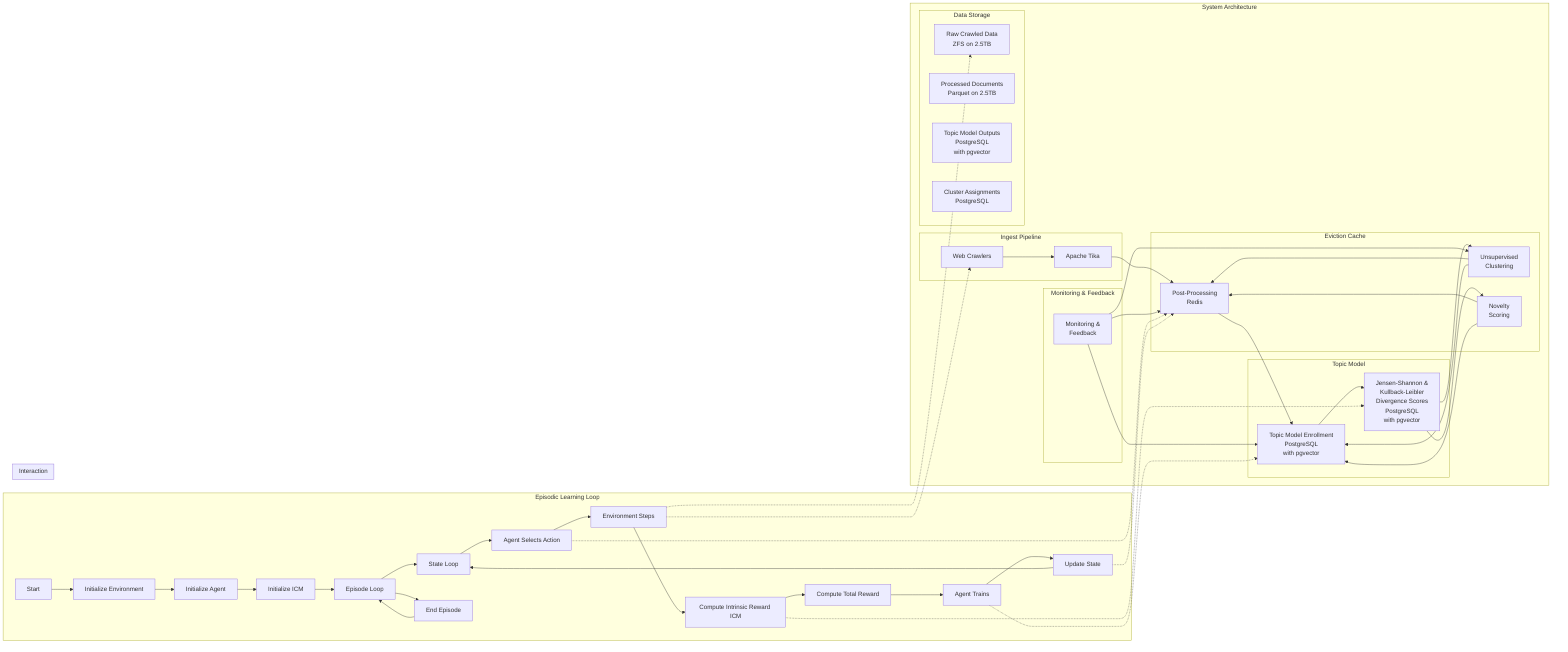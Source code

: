 graph LR
    subgraph System Architecture
        A[Web Crawlers] --> B[Apache Tika] --> C[Post-Processing] --> D[Topic Model Enrollment]
        D --> E[Jensen-Shannon & <br/> Kullback-Leibler <br/> Divergence Scores] 
        E --> F[Unsupervised <br/> Clustering]
        E --> G[Novelty <br/> Scoring]
        F --> C 
        F --> D
        G --> C
        G --> D
        H[Monitoring & <br/> Feedback] --> C
        H[Monitoring & <br/> Feedback] --> D
        H[Monitoring & <br/> Feedback] --> F

        subgraph Ingest Pipeline
            A
            B
        end

        subgraph Topic Model
            D[Topic Model Enrollment <br/> PostgreSQL <br/> with pgvector]
            E[Jensen-Shannon & <br/> Kullback-Leibler <br/> Divergence Scores <br/> PostgreSQL <br/> with pgvector]
        end

        subgraph Eviction Cache
            C[Post-Processing <br/> Redis]
            F[Unsupervised <br/> Clustering]
            G[Novelty <br/> Scoring]
        end

        subgraph Data Storage
            I[Raw Crawled Data <br/> ZFS on 2.5TB] 
            J[Processed Documents <br/> Parquet on 2.5TB]
            K[Topic Model Outputs <br/> PostgreSQL <br/> with pgvector]
            L[Cluster Assignments <br/> PostgreSQL]
        end

        subgraph Monitoring & Feedback
            H
        end
    end

    subgraph Episodic Learning Loop
        AA[Start] --> BB[Initialize Environment]
        BB --> CC[Initialize Agent]
        CC --> DD[Initialize ICM]
        DD --> EE[Episode Loop]
        EE --> FF[State Loop]
        FF --> GG[Agent Selects Action]
        GG --> HH[Environment Steps]
        HH --> II[Compute Intrinsic Reward ICM]
        II --> JJ[Compute Total Reward]
        JJ --> KK[Agent Trains]
        KK --> LL[Update State]
        LL --> FF
        EE --> MM[End Episode]
        MM --> EE
    end

    subgraph Interaction
        GG -.-> C
        HH -.-> A
        KK -.-> D
        LL -.-> C
        HH -.-> I
        II -.-> E
    end